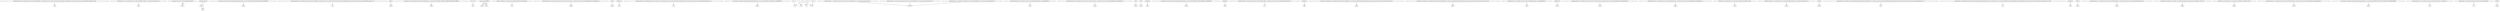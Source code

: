 digraph g {
0[label="interfaceinvoke $r25.<org.eclipse.osgi.service.resolver.StateHelper: org.eclipse.osgi.service.resolver.VersionConstraint[] getUnsatisfiedLeaves(org.eclipse.osgi.service.resolver.BundleDescription[])>($r26)"]
1[label="r50"]
0->1[label=""]
2[label="interfaceinvoke r3.<org.eclipse.osgi.service.resolver.BundleDescription: java.lang.String getLocation()>()"]
3[label="$r9"]
2->3[label=""]
4[label="org.eclipse.osgi.service.resolver.BundleDescription[]"]
5[label="$r26"]
4->5[label="type"]
6[label="$r48"]
7[label="r6"]
6->7[label=""]
8[label="<org.eclipse.core.runtime.internal.adaptor.EclipseAdaptorMsg: java.lang.String ECLIPSE_CONSOLE_LEAF_CONSTRAINTS>"]
9[label="$r42"]
8->9[label=""]
10[label="interfaceinvoke $r16.<org.eclipse.osgi.service.resolver.StateHelper: org.eclipse.osgi.service.resolver.VersionConstraint[] getUnsatisfiedConstraints(org.eclipse.osgi.service.resolver.BundleDescription)>(r3)"]
11[label="r4"]
10->11[label=""]
12[label="r50[i11]"]
13[label="$r30"]
12->13[label=""]
14[label="<org.eclipse.core.runtime.internal.adaptor.EclipseAdaptorMsg: java.lang.String ECLIPSE_CONSOLE_CANNOT_FIND_BUNDLE_ERROR>"]
15[label="$r45"]
14->15[label=""]
16[label="$i1 & 32775"]
17[label="$i2"]
16->17[label=""]
18[label="java.lang.StringBuffer"]
19[label="$r29"]
18->19[label="type"]
20[label="$r8"]
18->20[label="type"]
21[label="@caughtexception"]
21->6[label=""]
22[label="@this: org.eclipse.core.runtime.internal.adaptor.EclipseCommandProvider"]
23[label="r0"]
22->23[label=""]
24[label="interfaceinvoke $r35.<org.eclipse.osgi.service.resolver.VersionConstraint: org.eclipse.osgi.service.resolver.BundleDescription getBundle()>()"]
25[label="$r36"]
24->25[label=""]
26[label="r4[i10]"]
27[label="$r22"]
26->27[label=""]
28[label="lengthof r4"]
29[label="$i3"]
28->29[label=""]
21->7[label=""]
30[label="interfaceinvoke $r18.<org.eclipse.osgi.service.resolver.State: org.eclipse.osgi.service.resolver.ResolverError[] getResolverErrors(org.eclipse.osgi.service.resolver.BundleDescription)>(r3)"]
31[label="r5"]
30->31[label=""]
32[label="<org.eclipse.core.runtime.internal.adaptor.EclipseAdaptorMsg: java.lang.String ECLIPSE_CONSOLE_NO_CONSTRAINTS>"]
33[label="$r44"]
32->33[label=""]
34[label="1"]
35[label="z0"]
34->35[label=""]
36[label="interfaceinvoke r1.<org.eclipse.osgi.framework.console.CommandInterpreter: java.lang.String nextArgument()>()"]
37[label="r49"]
36->37[label=""]
38[label="0"]
38->35[label=""]
39[label="interfaceinvoke $r36.<org.eclipse.osgi.service.resolver.BundleDescription: long getBundleId()>()"]
40[label="$l5"]
39->40[label=""]
41[label="interfaceinvoke $r30.<org.eclipse.osgi.service.resolver.VersionConstraint: org.eclipse.osgi.service.resolver.BundleDescription getBundle()>()"]
42[label="$r31"]
41->42[label=""]
43[label="i11"]
38->43[label=""]
44[label="r5[i7]"]
45[label="$r20"]
44->45[label=""]
46[label="r5[i7]"]
47[label="$r19"]
46->47[label=""]
48[label="lengthof r5"]
49[label="$i6"]
48->49[label=""]
50[label="<org.eclipse.core.runtime.internal.adaptor.EclipseAdaptorMsg: java.lang.String ECLIPSE_CONSOLE_DIRECT_CONSTRAINTS>"]
51[label="$r43"]
50->51[label=""]
52[label="lengthof r5"]
53[label="$i8"]
52->53[label=""]
54[label="interfaceinvoke $r7.<org.eclipse.osgi.service.resolver.PlatformAdmin: org.eclipse.osgi.service.resolver.State getState(boolean)>(0)"]
55[label="r2"]
54->55[label=""]
56[label="lengthof r4"]
57[label="$i9"]
56->57[label=""]
58[label="staticinvoke <org.eclipse.core.runtime.internal.adaptor.MessageHelper: java.lang.String getResolutionFailureMessage(org.eclipse.osgi.service.resolver.VersionConstraint)>($r40)"]
59[label="$r41"]
58->59[label=""]
60[label="i7"]
38->60[label=""]
61[label="staticinvoke <org.eclipse.core.runtime.internal.adaptor.MessageHelper: java.lang.String getResolutionFailureMessage(org.eclipse.osgi.service.resolver.VersionConstraint)>($r22)"]
62[label="$r23"]
61->62[label=""]
63[label="interfaceinvoke r3.<org.eclipse.osgi.service.resolver.BundleDescription: long getBundleId()>()"]
64[label="$l0"]
63->64[label=""]
65[label="lengthof r50"]
66[label="$i12"]
65->66[label=""]
67[label="i10 + 1"]
68[label="i10"]
67->68[label=""]
69[label="interfaceinvoke $r27.<org.eclipse.osgi.service.resolver.VersionConstraint: org.eclipse.osgi.service.resolver.BundleDescription getBundle()>()"]
70[label="$r28"]
69->70[label=""]
71[label="interfaceinvoke $r24.<org.eclipse.osgi.service.resolver.PlatformAdmin: org.eclipse.osgi.service.resolver.StateHelper getStateHelper()>()"]
72[label="$r25"]
71->72[label=""]
73[label="staticinvoke <java.lang.String: java.lang.String valueOf(java.lang.Object)>($r9)"]
74[label="$r10"]
73->74[label=""]
75[label="i11 + 1"]
75->43[label=""]
76[label="interfaceinvoke $r31.<org.eclipse.osgi.service.resolver.BundleDescription: java.lang.String getLocation()>()"]
77[label="$r32"]
76->77[label=""]
78[label="r50[i11]"]
79[label="$r35"]
78->79[label=""]
80[label="specialinvoke r0.<org.eclipse.core.runtime.internal.adaptor.EclipseCommandProvider: org.eclipse.osgi.service.resolver.PlatformAdmin getPlatformAdmin(org.eclipse.osgi.framework.console.CommandInterpreter)>(r1)"]
81[label="$r7"]
80->81[label=""]
82[label="interfaceinvoke r1.<org.eclipse.osgi.framework.console.CommandInterpreter: java.lang.String nextArgument()>()"]
82->37[label=""]
83[label="interfaceinvoke r1.<org.eclipse.osgi.framework.console.CommandInterpreter: java.lang.String nextArgument()>()"]
83->37[label=""]
38->68[label=""]
84[label="specialinvoke r0.<org.eclipse.core.runtime.internal.adaptor.EclipseCommandProvider: org.eclipse.osgi.service.resolver.BundleDescription getBundleDescriptionFromToken(org.eclipse.osgi.service.resolver.State,java.lang.String)>(r2, r49)"]
85[label="r3"]
84->85[label=""]
86[label="lengthof r4"]
87[label="$i4"]
86->87[label=""]
88[label="i7 + 1"]
88->60[label=""]
89[label="r50[i11]"]
90[label="$r27"]
89->90[label=""]
91[label="interfaceinvoke $r17.<org.eclipse.osgi.service.resolver.PlatformAdmin: org.eclipse.osgi.service.resolver.State getState(boolean)>(0)"]
92[label="$r18"]
91->92[label=""]
93[label="staticinvoke <org.eclipse.osgi.util.NLS: java.lang.String bind(java.lang.String,java.lang.Object)>($r45, r49)"]
94[label="$r46"]
93->94[label=""]
95[label="staticinvoke <java.lang.String: java.lang.String valueOf(java.lang.Object)>($r32)"]
96[label="$r33"]
95->96[label=""]
97[label="interfaceinvoke $r15.<org.eclipse.osgi.service.resolver.PlatformAdmin: org.eclipse.osgi.service.resolver.StateHelper getStateHelper()>()"]
98[label="$r16"]
97->98[label=""]
99[label="<org.eclipse.core.runtime.internal.adaptor.EclipseAdaptorMsg: java.lang.String ECLIPSE_CONSOLE_NO_BUNDLE_SPECIFIED_ERROR>"]
100[label="$r47"]
99->100[label=""]
101[label="interfaceinvoke $r19.<org.eclipse.osgi.service.resolver.ResolverError: int getType()>()"]
102[label="$i1"]
101->102[label=""]
103[label="@parameter0: org.eclipse.osgi.framework.console.CommandInterpreter"]
104[label="r1"]
103->104[label=""]
105[label="r50[i11]"]
106[label="$r40"]
105->106[label=""]
}